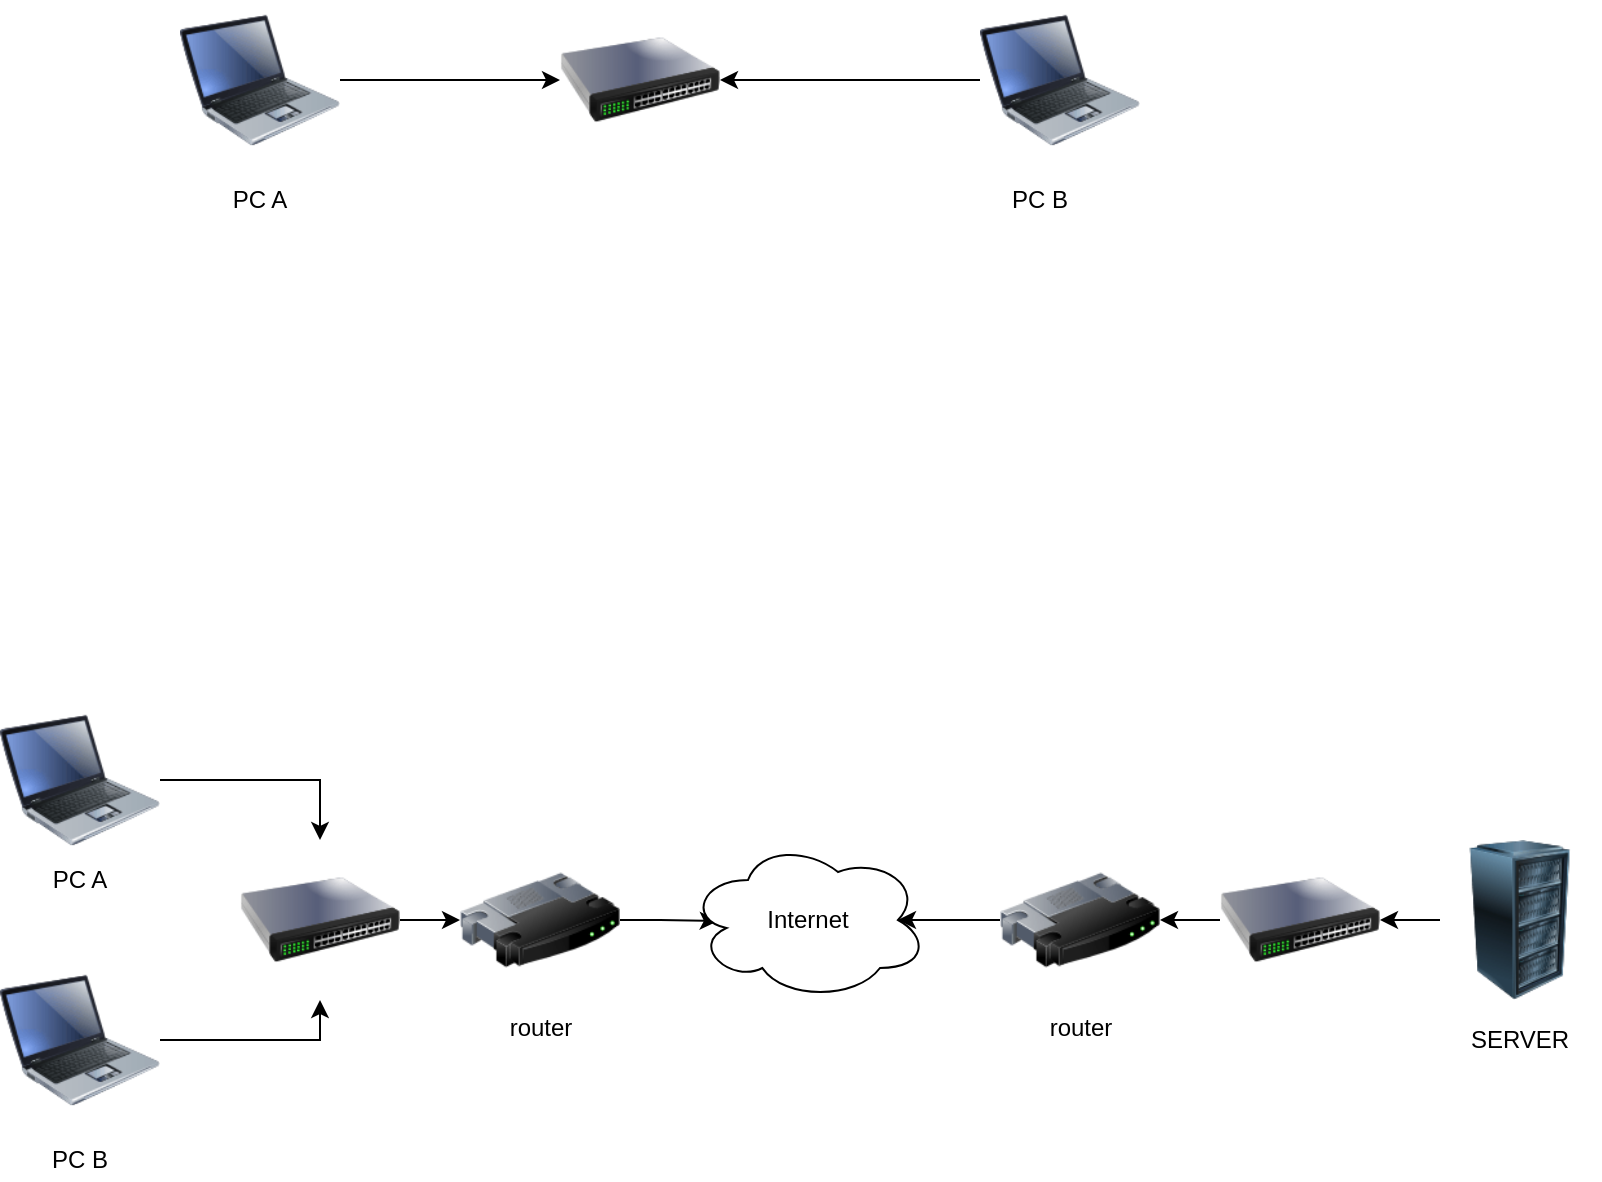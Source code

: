 <mxfile version="14.7.2" type="github"><diagram id="Cx-15JL2zKWaqFA2T4ne" name="Page-1"><mxGraphModel dx="981" dy="526" grid="1" gridSize="10" guides="1" tooltips="1" connect="1" arrows="1" fold="1" page="1" pageScale="1" pageWidth="827" pageHeight="1169" math="0" shadow="0"><root><mxCell id="0"/><mxCell id="1" parent="0"/><mxCell id="Rc-Sy5gbIiGkr07rkvQf-4" style="edgeStyle=orthogonalEdgeStyle;rounded=0;orthogonalLoop=1;jettySize=auto;html=1;" edge="1" parent="1" source="Rc-Sy5gbIiGkr07rkvQf-1" target="Rc-Sy5gbIiGkr07rkvQf-2"><mxGeometry relative="1" as="geometry"/></mxCell><mxCell id="Rc-Sy5gbIiGkr07rkvQf-1" value="" style="image;html=1;image=img/lib/clip_art/computers/Laptop_128x128.png" vertex="1" parent="1"><mxGeometry x="100" y="330" width="80" height="80" as="geometry"/></mxCell><mxCell id="Rc-Sy5gbIiGkr07rkvQf-2" value="" style="image;html=1;image=img/lib/clip_art/networking/Switch_128x128.png" vertex="1" parent="1"><mxGeometry x="290" y="330" width="80" height="80" as="geometry"/></mxCell><mxCell id="Rc-Sy5gbIiGkr07rkvQf-5" style="edgeStyle=orthogonalEdgeStyle;rounded=0;orthogonalLoop=1;jettySize=auto;html=1;entryX=1;entryY=0.5;entryDx=0;entryDy=0;" edge="1" parent="1" source="Rc-Sy5gbIiGkr07rkvQf-3" target="Rc-Sy5gbIiGkr07rkvQf-2"><mxGeometry relative="1" as="geometry"/></mxCell><mxCell id="Rc-Sy5gbIiGkr07rkvQf-3" value="" style="image;html=1;image=img/lib/clip_art/computers/Laptop_128x128.png" vertex="1" parent="1"><mxGeometry x="500" y="330" width="80" height="80" as="geometry"/></mxCell><mxCell id="Rc-Sy5gbIiGkr07rkvQf-12" value="PC A" style="text;html=1;strokeColor=none;fillColor=none;align=center;verticalAlign=middle;whiteSpace=wrap;rounded=0;" vertex="1" parent="1"><mxGeometry x="120" y="420" width="40" height="20" as="geometry"/></mxCell><mxCell id="Rc-Sy5gbIiGkr07rkvQf-13" value="PC B" style="text;html=1;strokeColor=none;fillColor=none;align=center;verticalAlign=middle;whiteSpace=wrap;rounded=0;" vertex="1" parent="1"><mxGeometry x="510" y="420" width="40" height="20" as="geometry"/></mxCell><mxCell id="Rc-Sy5gbIiGkr07rkvQf-22" style="edgeStyle=orthogonalEdgeStyle;rounded=0;orthogonalLoop=1;jettySize=auto;html=1;entryX=0.5;entryY=0;entryDx=0;entryDy=0;" edge="1" parent="1" source="Rc-Sy5gbIiGkr07rkvQf-15" target="Rc-Sy5gbIiGkr07rkvQf-17"><mxGeometry relative="1" as="geometry"/></mxCell><mxCell id="Rc-Sy5gbIiGkr07rkvQf-15" value="" style="image;html=1;image=img/lib/clip_art/computers/Laptop_128x128.png" vertex="1" parent="1"><mxGeometry x="10" y="680" width="80" height="80" as="geometry"/></mxCell><mxCell id="Rc-Sy5gbIiGkr07rkvQf-23" style="edgeStyle=orthogonalEdgeStyle;rounded=0;orthogonalLoop=1;jettySize=auto;html=1;entryX=0.5;entryY=1;entryDx=0;entryDy=0;" edge="1" parent="1" source="Rc-Sy5gbIiGkr07rkvQf-16" target="Rc-Sy5gbIiGkr07rkvQf-17"><mxGeometry relative="1" as="geometry"/></mxCell><mxCell id="Rc-Sy5gbIiGkr07rkvQf-16" value="" style="image;html=1;image=img/lib/clip_art/computers/Laptop_128x128.png" vertex="1" parent="1"><mxGeometry x="10" y="810" width="80" height="80" as="geometry"/></mxCell><mxCell id="Rc-Sy5gbIiGkr07rkvQf-24" style="edgeStyle=orthogonalEdgeStyle;rounded=0;orthogonalLoop=1;jettySize=auto;html=1;" edge="1" parent="1" source="Rc-Sy5gbIiGkr07rkvQf-17" target="Rc-Sy5gbIiGkr07rkvQf-18"><mxGeometry relative="1" as="geometry"/></mxCell><mxCell id="Rc-Sy5gbIiGkr07rkvQf-17" value="" style="image;html=1;image=img/lib/clip_art/networking/Switch_128x128.png" vertex="1" parent="1"><mxGeometry x="130" y="750" width="80" height="80" as="geometry"/></mxCell><mxCell id="Rc-Sy5gbIiGkr07rkvQf-27" style="edgeStyle=orthogonalEdgeStyle;rounded=0;orthogonalLoop=1;jettySize=auto;html=1;entryX=0.124;entryY=0.507;entryDx=0;entryDy=0;entryPerimeter=0;" edge="1" parent="1" source="Rc-Sy5gbIiGkr07rkvQf-18" target="Rc-Sy5gbIiGkr07rkvQf-25"><mxGeometry relative="1" as="geometry"/></mxCell><mxCell id="Rc-Sy5gbIiGkr07rkvQf-18" value="router" style="image;html=1;image=img/lib/clip_art/networking/Router_128x128.png" vertex="1" parent="1"><mxGeometry x="240" y="750" width="80" height="80" as="geometry"/></mxCell><mxCell id="Rc-Sy5gbIiGkr07rkvQf-31" style="edgeStyle=orthogonalEdgeStyle;rounded=0;orthogonalLoop=1;jettySize=auto;html=1;" edge="1" parent="1" source="Rc-Sy5gbIiGkr07rkvQf-19" target="Rc-Sy5gbIiGkr07rkvQf-29"><mxGeometry relative="1" as="geometry"/></mxCell><mxCell id="Rc-Sy5gbIiGkr07rkvQf-19" value="" style="image;html=1;image=img/lib/clip_art/computers/Server_Rack_128x128.png" vertex="1" parent="1"><mxGeometry x="730" y="750" width="80" height="80" as="geometry"/></mxCell><mxCell id="Rc-Sy5gbIiGkr07rkvQf-25" value="Internet" style="ellipse;shape=cloud;whiteSpace=wrap;html=1;" vertex="1" parent="1"><mxGeometry x="354" y="750" width="120" height="80" as="geometry"/></mxCell><mxCell id="Rc-Sy5gbIiGkr07rkvQf-32" style="edgeStyle=orthogonalEdgeStyle;rounded=0;orthogonalLoop=1;jettySize=auto;html=1;entryX=1;entryY=0.5;entryDx=0;entryDy=0;" edge="1" parent="1" source="Rc-Sy5gbIiGkr07rkvQf-29" target="Rc-Sy5gbIiGkr07rkvQf-30"><mxGeometry relative="1" as="geometry"/></mxCell><mxCell id="Rc-Sy5gbIiGkr07rkvQf-29" value="" style="image;html=1;image=img/lib/clip_art/networking/Switch_128x128.png" vertex="1" parent="1"><mxGeometry x="620" y="750" width="80" height="80" as="geometry"/></mxCell><mxCell id="Rc-Sy5gbIiGkr07rkvQf-33" style="edgeStyle=orthogonalEdgeStyle;rounded=0;orthogonalLoop=1;jettySize=auto;html=1;entryX=0.875;entryY=0.5;entryDx=0;entryDy=0;entryPerimeter=0;" edge="1" parent="1" source="Rc-Sy5gbIiGkr07rkvQf-30" target="Rc-Sy5gbIiGkr07rkvQf-25"><mxGeometry relative="1" as="geometry"/></mxCell><mxCell id="Rc-Sy5gbIiGkr07rkvQf-30" value="router" style="image;html=1;image=img/lib/clip_art/networking/Router_128x128.png" vertex="1" parent="1"><mxGeometry x="510" y="750" width="80" height="80" as="geometry"/></mxCell><mxCell id="Rc-Sy5gbIiGkr07rkvQf-34" value="PC A" style="text;html=1;strokeColor=none;fillColor=none;align=center;verticalAlign=middle;whiteSpace=wrap;rounded=0;" vertex="1" parent="1"><mxGeometry x="30" y="760" width="40" height="20" as="geometry"/></mxCell><mxCell id="Rc-Sy5gbIiGkr07rkvQf-35" value="PC B" style="text;html=1;strokeColor=none;fillColor=none;align=center;verticalAlign=middle;whiteSpace=wrap;rounded=0;" vertex="1" parent="1"><mxGeometry x="30" y="900" width="40" height="20" as="geometry"/></mxCell><mxCell id="Rc-Sy5gbIiGkr07rkvQf-36" value="SERVER" style="text;html=1;strokeColor=none;fillColor=none;align=center;verticalAlign=middle;whiteSpace=wrap;rounded=0;" vertex="1" parent="1"><mxGeometry x="750" y="840" width="40" height="20" as="geometry"/></mxCell></root></mxGraphModel></diagram></mxfile>